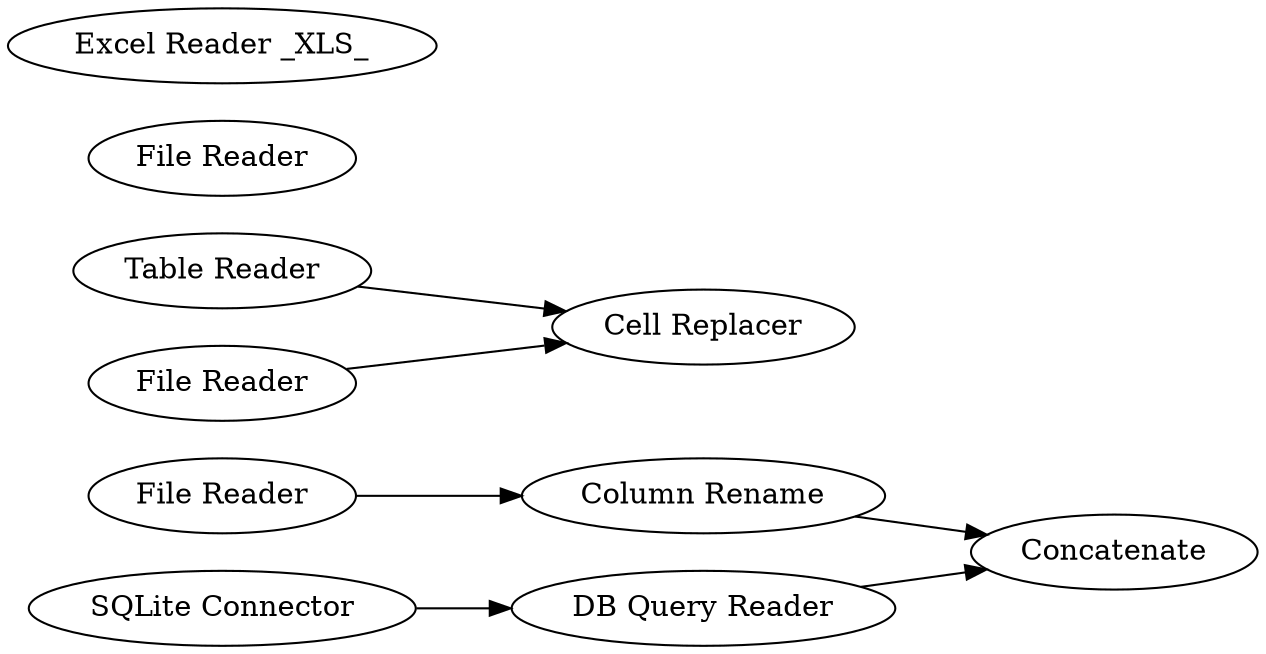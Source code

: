 digraph {
	1 [label="File Reader"]
	2 [label="Column Rename"]
	3 [label="SQLite Connector"]
	4 [label="DB Query Reader"]
	5 [label=Concatenate]
	6 [label="Table Reader"]
	7 [label="File Reader"]
	8 [label="File Reader"]
	9 [label="Excel Reader _XLS_"]
	10 [label="Cell Replacer"]
	1 -> 2
	2 -> 5
	3 -> 4
	4 -> 5
	6 -> 10
	7 -> 10
	rankdir=LR
}
